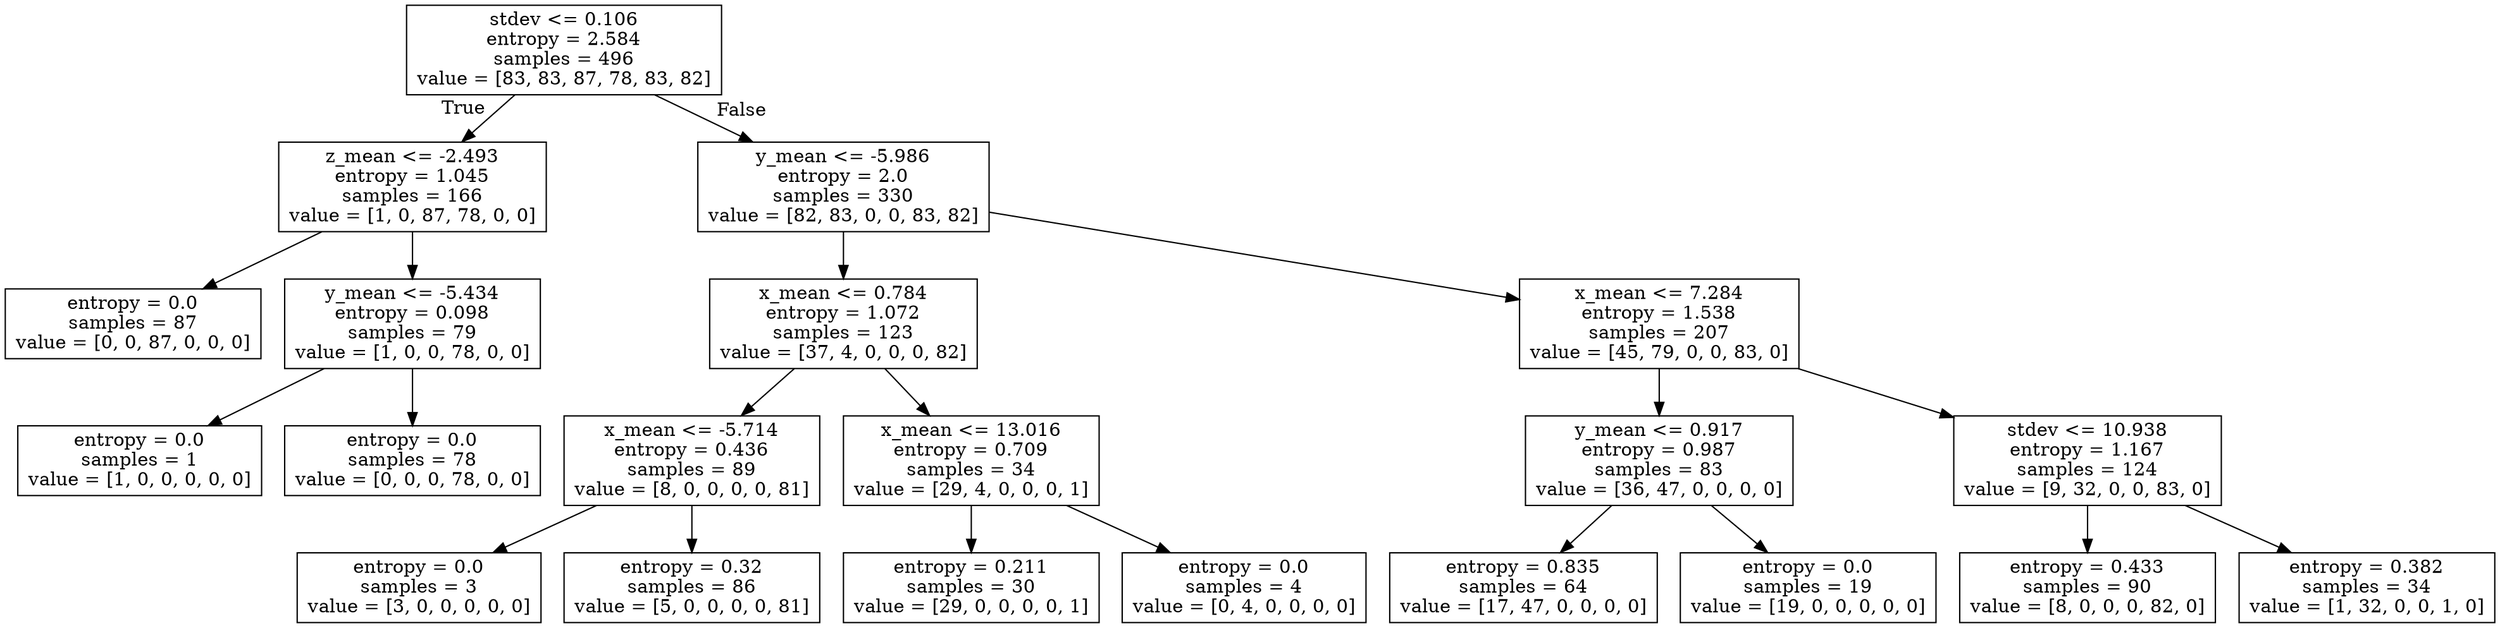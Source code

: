 digraph Tree {
node [shape=box] ;
0 [label="stdev <= 0.106\nentropy = 2.584\nsamples = 496\nvalue = [83, 83, 87, 78, 83, 82]"] ;
1 [label="z_mean <= -2.493\nentropy = 1.045\nsamples = 166\nvalue = [1, 0, 87, 78, 0, 0]"] ;
0 -> 1 [labeldistance=2.5, labelangle=45, headlabel="True"] ;
2 [label="entropy = 0.0\nsamples = 87\nvalue = [0, 0, 87, 0, 0, 0]"] ;
1 -> 2 ;
3 [label="y_mean <= -5.434\nentropy = 0.098\nsamples = 79\nvalue = [1, 0, 0, 78, 0, 0]"] ;
1 -> 3 ;
4 [label="entropy = 0.0\nsamples = 1\nvalue = [1, 0, 0, 0, 0, 0]"] ;
3 -> 4 ;
5 [label="entropy = 0.0\nsamples = 78\nvalue = [0, 0, 0, 78, 0, 0]"] ;
3 -> 5 ;
6 [label="y_mean <= -5.986\nentropy = 2.0\nsamples = 330\nvalue = [82, 83, 0, 0, 83, 82]"] ;
0 -> 6 [labeldistance=2.5, labelangle=-45, headlabel="False"] ;
7 [label="x_mean <= 0.784\nentropy = 1.072\nsamples = 123\nvalue = [37, 4, 0, 0, 0, 82]"] ;
6 -> 7 ;
8 [label="x_mean <= -5.714\nentropy = 0.436\nsamples = 89\nvalue = [8, 0, 0, 0, 0, 81]"] ;
7 -> 8 ;
9 [label="entropy = 0.0\nsamples = 3\nvalue = [3, 0, 0, 0, 0, 0]"] ;
8 -> 9 ;
10 [label="entropy = 0.32\nsamples = 86\nvalue = [5, 0, 0, 0, 0, 81]"] ;
8 -> 10 ;
11 [label="x_mean <= 13.016\nentropy = 0.709\nsamples = 34\nvalue = [29, 4, 0, 0, 0, 1]"] ;
7 -> 11 ;
12 [label="entropy = 0.211\nsamples = 30\nvalue = [29, 0, 0, 0, 0, 1]"] ;
11 -> 12 ;
13 [label="entropy = 0.0\nsamples = 4\nvalue = [0, 4, 0, 0, 0, 0]"] ;
11 -> 13 ;
14 [label="x_mean <= 7.284\nentropy = 1.538\nsamples = 207\nvalue = [45, 79, 0, 0, 83, 0]"] ;
6 -> 14 ;
15 [label="y_mean <= 0.917\nentropy = 0.987\nsamples = 83\nvalue = [36, 47, 0, 0, 0, 0]"] ;
14 -> 15 ;
16 [label="entropy = 0.835\nsamples = 64\nvalue = [17, 47, 0, 0, 0, 0]"] ;
15 -> 16 ;
17 [label="entropy = 0.0\nsamples = 19\nvalue = [19, 0, 0, 0, 0, 0]"] ;
15 -> 17 ;
18 [label="stdev <= 10.938\nentropy = 1.167\nsamples = 124\nvalue = [9, 32, 0, 0, 83, 0]"] ;
14 -> 18 ;
19 [label="entropy = 0.433\nsamples = 90\nvalue = [8, 0, 0, 0, 82, 0]"] ;
18 -> 19 ;
20 [label="entropy = 0.382\nsamples = 34\nvalue = [1, 32, 0, 0, 1, 0]"] ;
18 -> 20 ;
}